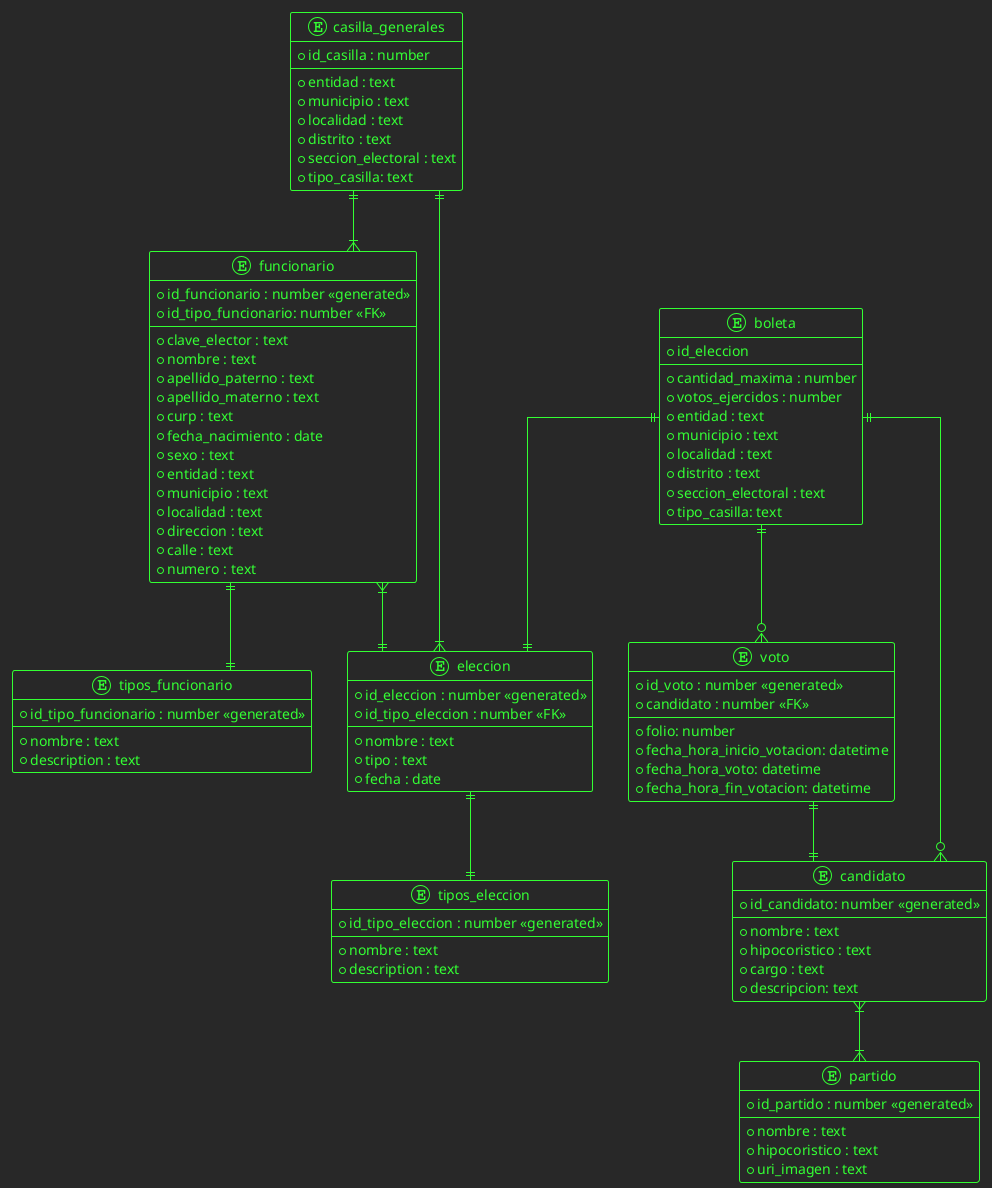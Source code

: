 @startuml

!theme crt-green

skinparam linetype ortho

entity casilla_generales{
    * id_casilla : number
    --
    * entidad : text
    * municipio : text
    * localidad : text
    * distrito : text
    * seccion_electoral : text
    * tipo_casilla: text
}

entity funcionario{
    * id_funcionario : number <<generated>>
    * id_tipo_funcionario: number <<FK>>
    --
    * clave_elector : text
    * nombre : text
    * apellido_paterno : text
    * apellido_materno : text
    * curp : text
    * fecha_nacimiento : date
    * sexo : text
    * entidad : text
    * municipio : text
    * localidad : text
    * direccion : text
    * calle : text
    * numero : text
}

entity tipos_funcionario{
    * id_tipo_funcionario : number <<generated>>
    --
    * nombre : text
    * description : text
}

entity eleccion {
    * id_eleccion : number <<generated>>
    * id_tipo_eleccion : number <<FK>>
    --
    * nombre : text
    * tipo : text        
    * fecha : date
}

entity tipos_eleccion{
    * id_tipo_eleccion : number <<generated>>
    --
    * nombre : text
    * description : text
}


entity boleta{
    * id_eleccion
    --
    * cantidad_maxima : number
    * votos_ejercidos : number
    * entidad : text
    * municipio : text
    * localidad : text
    * distrito : text
    * seccion_electoral : text
    * tipo_casilla: text
}

entity voto{
    * id_voto : number <<generated>>
    * candidato : number <<FK>>
    --
    * folio: number
    * fecha_hora_inicio_votacion: datetime
    * fecha_hora_voto: datetime
    * fecha_hora_fin_votacion: datetime
}

entity candidato{
    * id_candidato: number <<generated>>
    --
    * nombre : text
    * hipocoristico : text
    * cargo : text
    * descripcion: text
}

entity partido{
    * id_partido : number <<generated>>
    --
    * nombre : text
    * hipocoristico : text
    * uri_imagen : text
}

funcionario ||--|| tipos_funcionario
funcionario }|--|| eleccion
eleccion ||--|| tipos_eleccion
boleta ||--|| eleccion
boleta ||--o{ candidato
boleta ||--o{ voto
voto ||--|| candidato
candidato }|--|{ partido
casilla_generales ||--|{ funcionario
casilla_generales ||--|{ eleccion

@enduml
